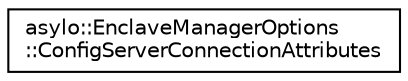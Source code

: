 digraph "Graphical Class Hierarchy"
{
  edge [fontname="Helvetica",fontsize="10",labelfontname="Helvetica",labelfontsize="10"];
  node [fontname="Helvetica",fontsize="10",shape=record];
  rankdir="LR";
  Node0 [label="asylo::EnclaveManagerOptions\l::ConfigServerConnectionAttributes",height=0.2,width=0.4,color="black", fillcolor="white", style="filled",URL="$structasylo_1_1EnclaveManagerOptions_1_1ConfigServerConnectionAttributes.html",tooltip="Configuration server connection attributes. "];
}
